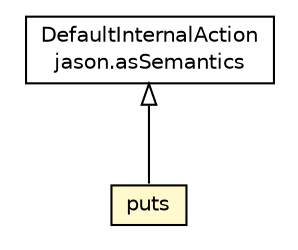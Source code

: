 #!/usr/local/bin/dot
#
# Class diagram 
# Generated by UMLGraph version R5_6_6-1-g9240c4 (http://www.umlgraph.org/)
#

digraph G {
	edge [fontname="Helvetica",fontsize=10,labelfontname="Helvetica",labelfontsize=10];
	node [fontname="Helvetica",fontsize=10,shape=plaintext];
	nodesep=0.25;
	ranksep=0.5;
	// jason.asSemantics.DefaultInternalAction
	c64116 [label=<<table title="jason.asSemantics.DefaultInternalAction" border="0" cellborder="1" cellspacing="0" cellpadding="2" port="p" href="../asSemantics/DefaultInternalAction.html">
		<tr><td><table border="0" cellspacing="0" cellpadding="1">
<tr><td align="center" balign="center"> DefaultInternalAction </td></tr>
<tr><td align="center" balign="center"> jason.asSemantics </td></tr>
		</table></td></tr>
		</table>>, URL="../asSemantics/DefaultInternalAction.html", fontname="Helvetica", fontcolor="black", fontsize=10.0];
	// jason.stdlib.puts
	c64289 [label=<<table title="jason.stdlib.puts" border="0" cellborder="1" cellspacing="0" cellpadding="2" port="p" bgcolor="lemonChiffon" href="./puts.html">
		<tr><td><table border="0" cellspacing="0" cellpadding="1">
<tr><td align="center" balign="center"> puts </td></tr>
		</table></td></tr>
		</table>>, URL="./puts.html", fontname="Helvetica", fontcolor="black", fontsize=10.0];
	//jason.stdlib.puts extends jason.asSemantics.DefaultInternalAction
	c64116:p -> c64289:p [dir=back,arrowtail=empty];
}


